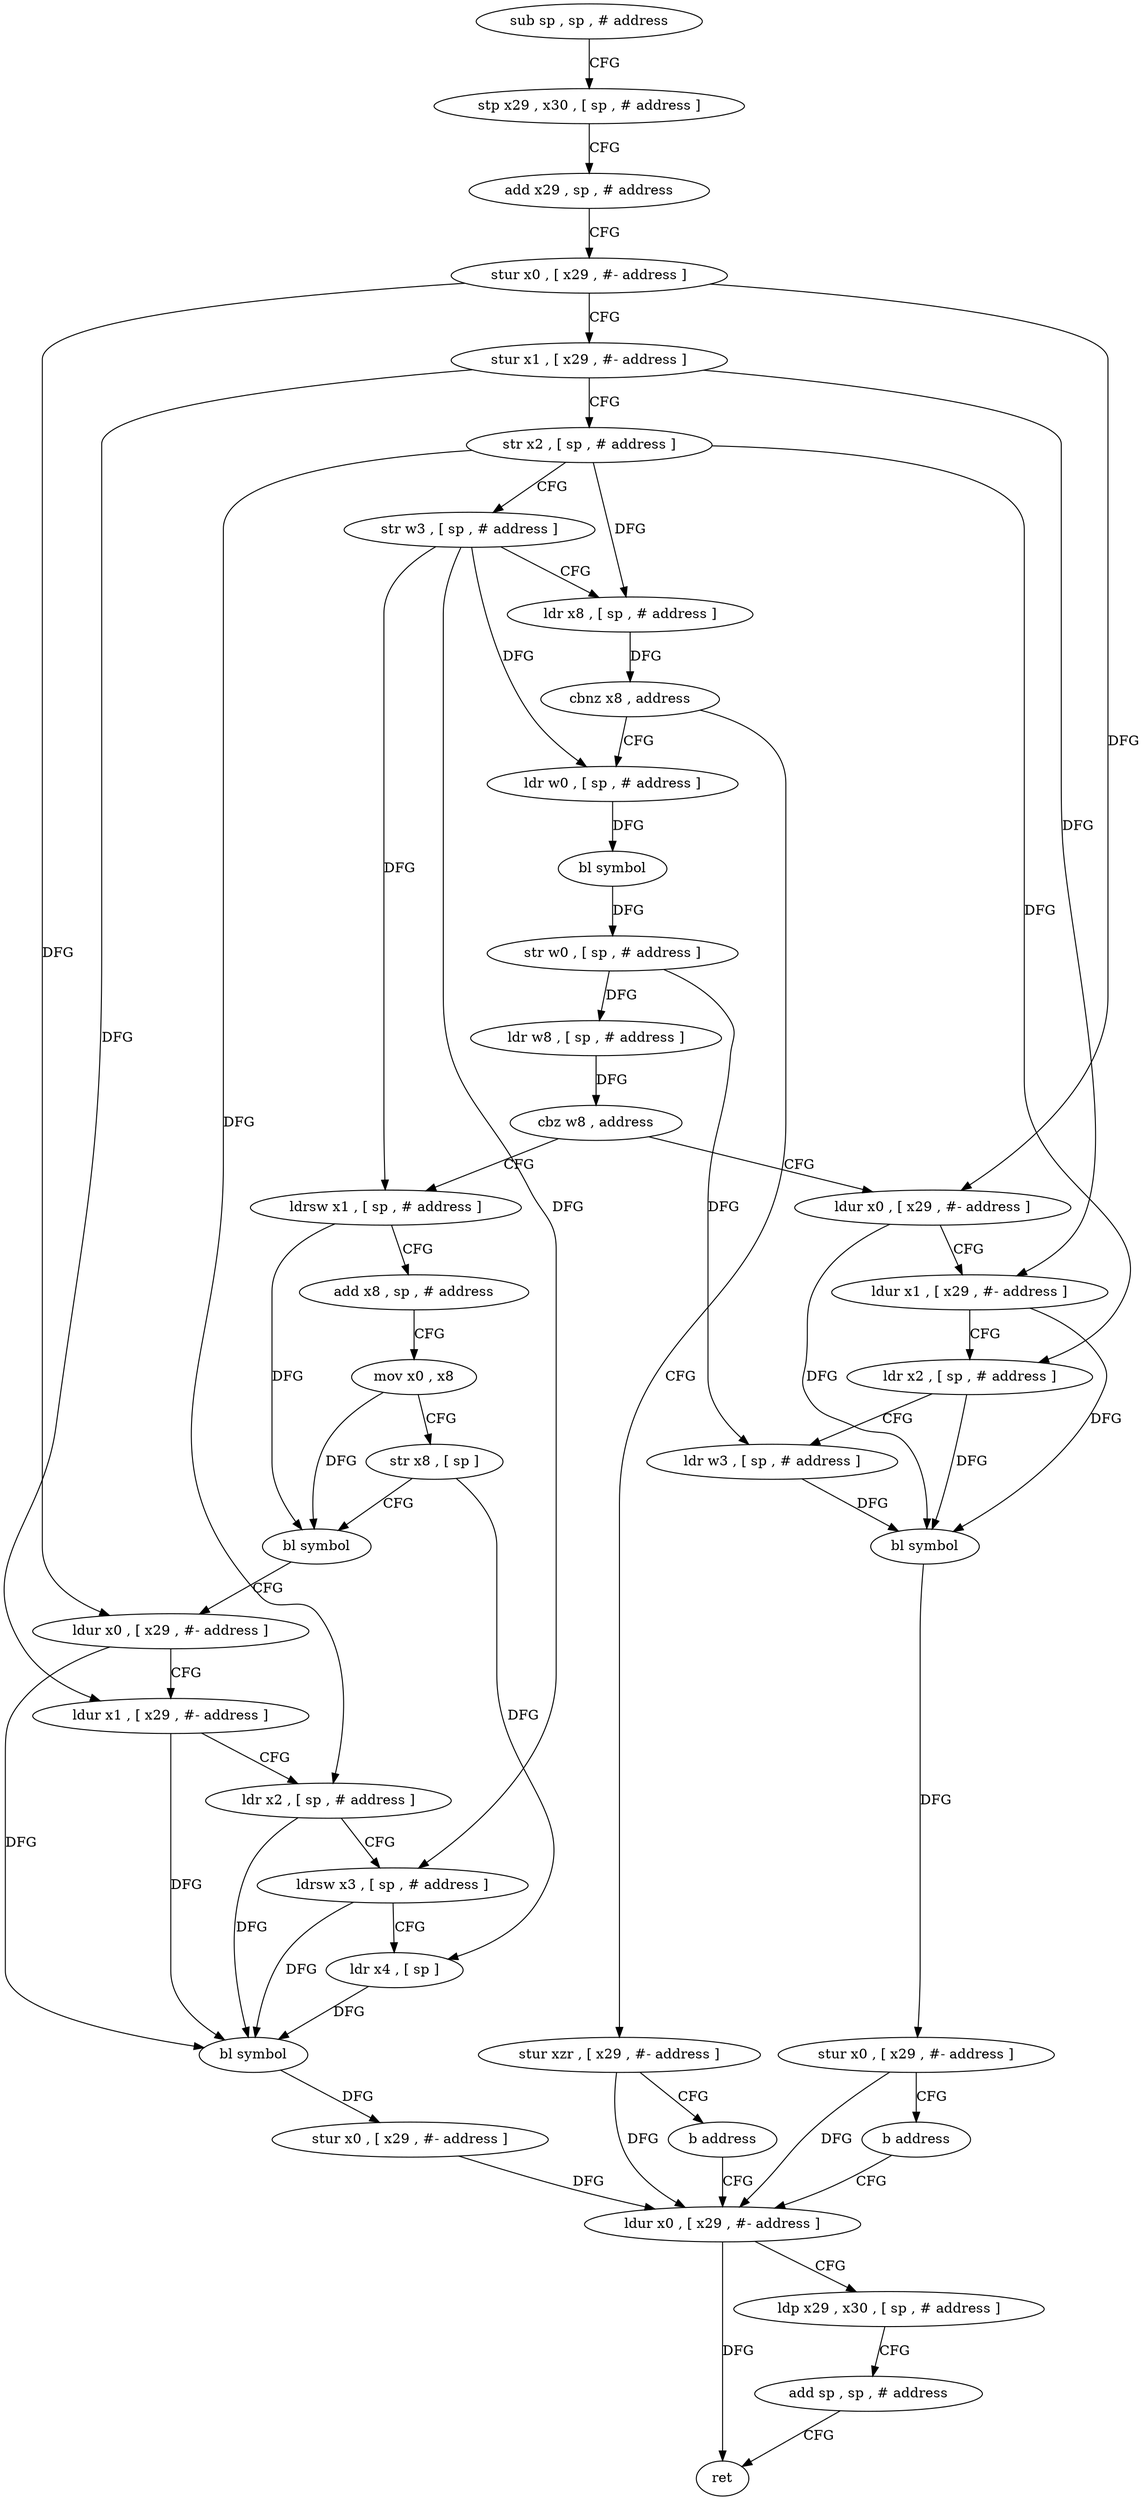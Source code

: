 digraph "func" {
"4242504" [label = "sub sp , sp , # address" ]
"4242508" [label = "stp x29 , x30 , [ sp , # address ]" ]
"4242512" [label = "add x29 , sp , # address" ]
"4242516" [label = "stur x0 , [ x29 , #- address ]" ]
"4242520" [label = "stur x1 , [ x29 , #- address ]" ]
"4242524" [label = "str x2 , [ sp , # address ]" ]
"4242528" [label = "str w3 , [ sp , # address ]" ]
"4242532" [label = "ldr x8 , [ sp , # address ]" ]
"4242536" [label = "cbnz x8 , address" ]
"4242548" [label = "ldr w0 , [ sp , # address ]" ]
"4242540" [label = "stur xzr , [ x29 , #- address ]" ]
"4242552" [label = "bl symbol" ]
"4242556" [label = "str w0 , [ sp , # address ]" ]
"4242560" [label = "ldr w8 , [ sp , # address ]" ]
"4242564" [label = "cbz w8 , address" ]
"4242596" [label = "ldrsw x1 , [ sp , # address ]" ]
"4242568" [label = "ldur x0 , [ x29 , #- address ]" ]
"4242544" [label = "b address" ]
"4242644" [label = "ldur x0 , [ x29 , #- address ]" ]
"4242600" [label = "add x8 , sp , # address" ]
"4242604" [label = "mov x0 , x8" ]
"4242608" [label = "str x8 , [ sp ]" ]
"4242612" [label = "bl symbol" ]
"4242616" [label = "ldur x0 , [ x29 , #- address ]" ]
"4242620" [label = "ldur x1 , [ x29 , #- address ]" ]
"4242624" [label = "ldr x2 , [ sp , # address ]" ]
"4242628" [label = "ldrsw x3 , [ sp , # address ]" ]
"4242632" [label = "ldr x4 , [ sp ]" ]
"4242636" [label = "bl symbol" ]
"4242640" [label = "stur x0 , [ x29 , #- address ]" ]
"4242572" [label = "ldur x1 , [ x29 , #- address ]" ]
"4242576" [label = "ldr x2 , [ sp , # address ]" ]
"4242580" [label = "ldr w3 , [ sp , # address ]" ]
"4242584" [label = "bl symbol" ]
"4242588" [label = "stur x0 , [ x29 , #- address ]" ]
"4242592" [label = "b address" ]
"4242648" [label = "ldp x29 , x30 , [ sp , # address ]" ]
"4242652" [label = "add sp , sp , # address" ]
"4242656" [label = "ret" ]
"4242504" -> "4242508" [ label = "CFG" ]
"4242508" -> "4242512" [ label = "CFG" ]
"4242512" -> "4242516" [ label = "CFG" ]
"4242516" -> "4242520" [ label = "CFG" ]
"4242516" -> "4242616" [ label = "DFG" ]
"4242516" -> "4242568" [ label = "DFG" ]
"4242520" -> "4242524" [ label = "CFG" ]
"4242520" -> "4242620" [ label = "DFG" ]
"4242520" -> "4242572" [ label = "DFG" ]
"4242524" -> "4242528" [ label = "CFG" ]
"4242524" -> "4242532" [ label = "DFG" ]
"4242524" -> "4242624" [ label = "DFG" ]
"4242524" -> "4242576" [ label = "DFG" ]
"4242528" -> "4242532" [ label = "CFG" ]
"4242528" -> "4242548" [ label = "DFG" ]
"4242528" -> "4242596" [ label = "DFG" ]
"4242528" -> "4242628" [ label = "DFG" ]
"4242532" -> "4242536" [ label = "DFG" ]
"4242536" -> "4242548" [ label = "CFG" ]
"4242536" -> "4242540" [ label = "CFG" ]
"4242548" -> "4242552" [ label = "DFG" ]
"4242540" -> "4242544" [ label = "CFG" ]
"4242540" -> "4242644" [ label = "DFG" ]
"4242552" -> "4242556" [ label = "DFG" ]
"4242556" -> "4242560" [ label = "DFG" ]
"4242556" -> "4242580" [ label = "DFG" ]
"4242560" -> "4242564" [ label = "DFG" ]
"4242564" -> "4242596" [ label = "CFG" ]
"4242564" -> "4242568" [ label = "CFG" ]
"4242596" -> "4242600" [ label = "CFG" ]
"4242596" -> "4242612" [ label = "DFG" ]
"4242568" -> "4242572" [ label = "CFG" ]
"4242568" -> "4242584" [ label = "DFG" ]
"4242544" -> "4242644" [ label = "CFG" ]
"4242644" -> "4242648" [ label = "CFG" ]
"4242644" -> "4242656" [ label = "DFG" ]
"4242600" -> "4242604" [ label = "CFG" ]
"4242604" -> "4242608" [ label = "CFG" ]
"4242604" -> "4242612" [ label = "DFG" ]
"4242608" -> "4242612" [ label = "CFG" ]
"4242608" -> "4242632" [ label = "DFG" ]
"4242612" -> "4242616" [ label = "CFG" ]
"4242616" -> "4242620" [ label = "CFG" ]
"4242616" -> "4242636" [ label = "DFG" ]
"4242620" -> "4242624" [ label = "CFG" ]
"4242620" -> "4242636" [ label = "DFG" ]
"4242624" -> "4242628" [ label = "CFG" ]
"4242624" -> "4242636" [ label = "DFG" ]
"4242628" -> "4242632" [ label = "CFG" ]
"4242628" -> "4242636" [ label = "DFG" ]
"4242632" -> "4242636" [ label = "DFG" ]
"4242636" -> "4242640" [ label = "DFG" ]
"4242640" -> "4242644" [ label = "DFG" ]
"4242572" -> "4242576" [ label = "CFG" ]
"4242572" -> "4242584" [ label = "DFG" ]
"4242576" -> "4242580" [ label = "CFG" ]
"4242576" -> "4242584" [ label = "DFG" ]
"4242580" -> "4242584" [ label = "DFG" ]
"4242584" -> "4242588" [ label = "DFG" ]
"4242588" -> "4242592" [ label = "CFG" ]
"4242588" -> "4242644" [ label = "DFG" ]
"4242592" -> "4242644" [ label = "CFG" ]
"4242648" -> "4242652" [ label = "CFG" ]
"4242652" -> "4242656" [ label = "CFG" ]
}
